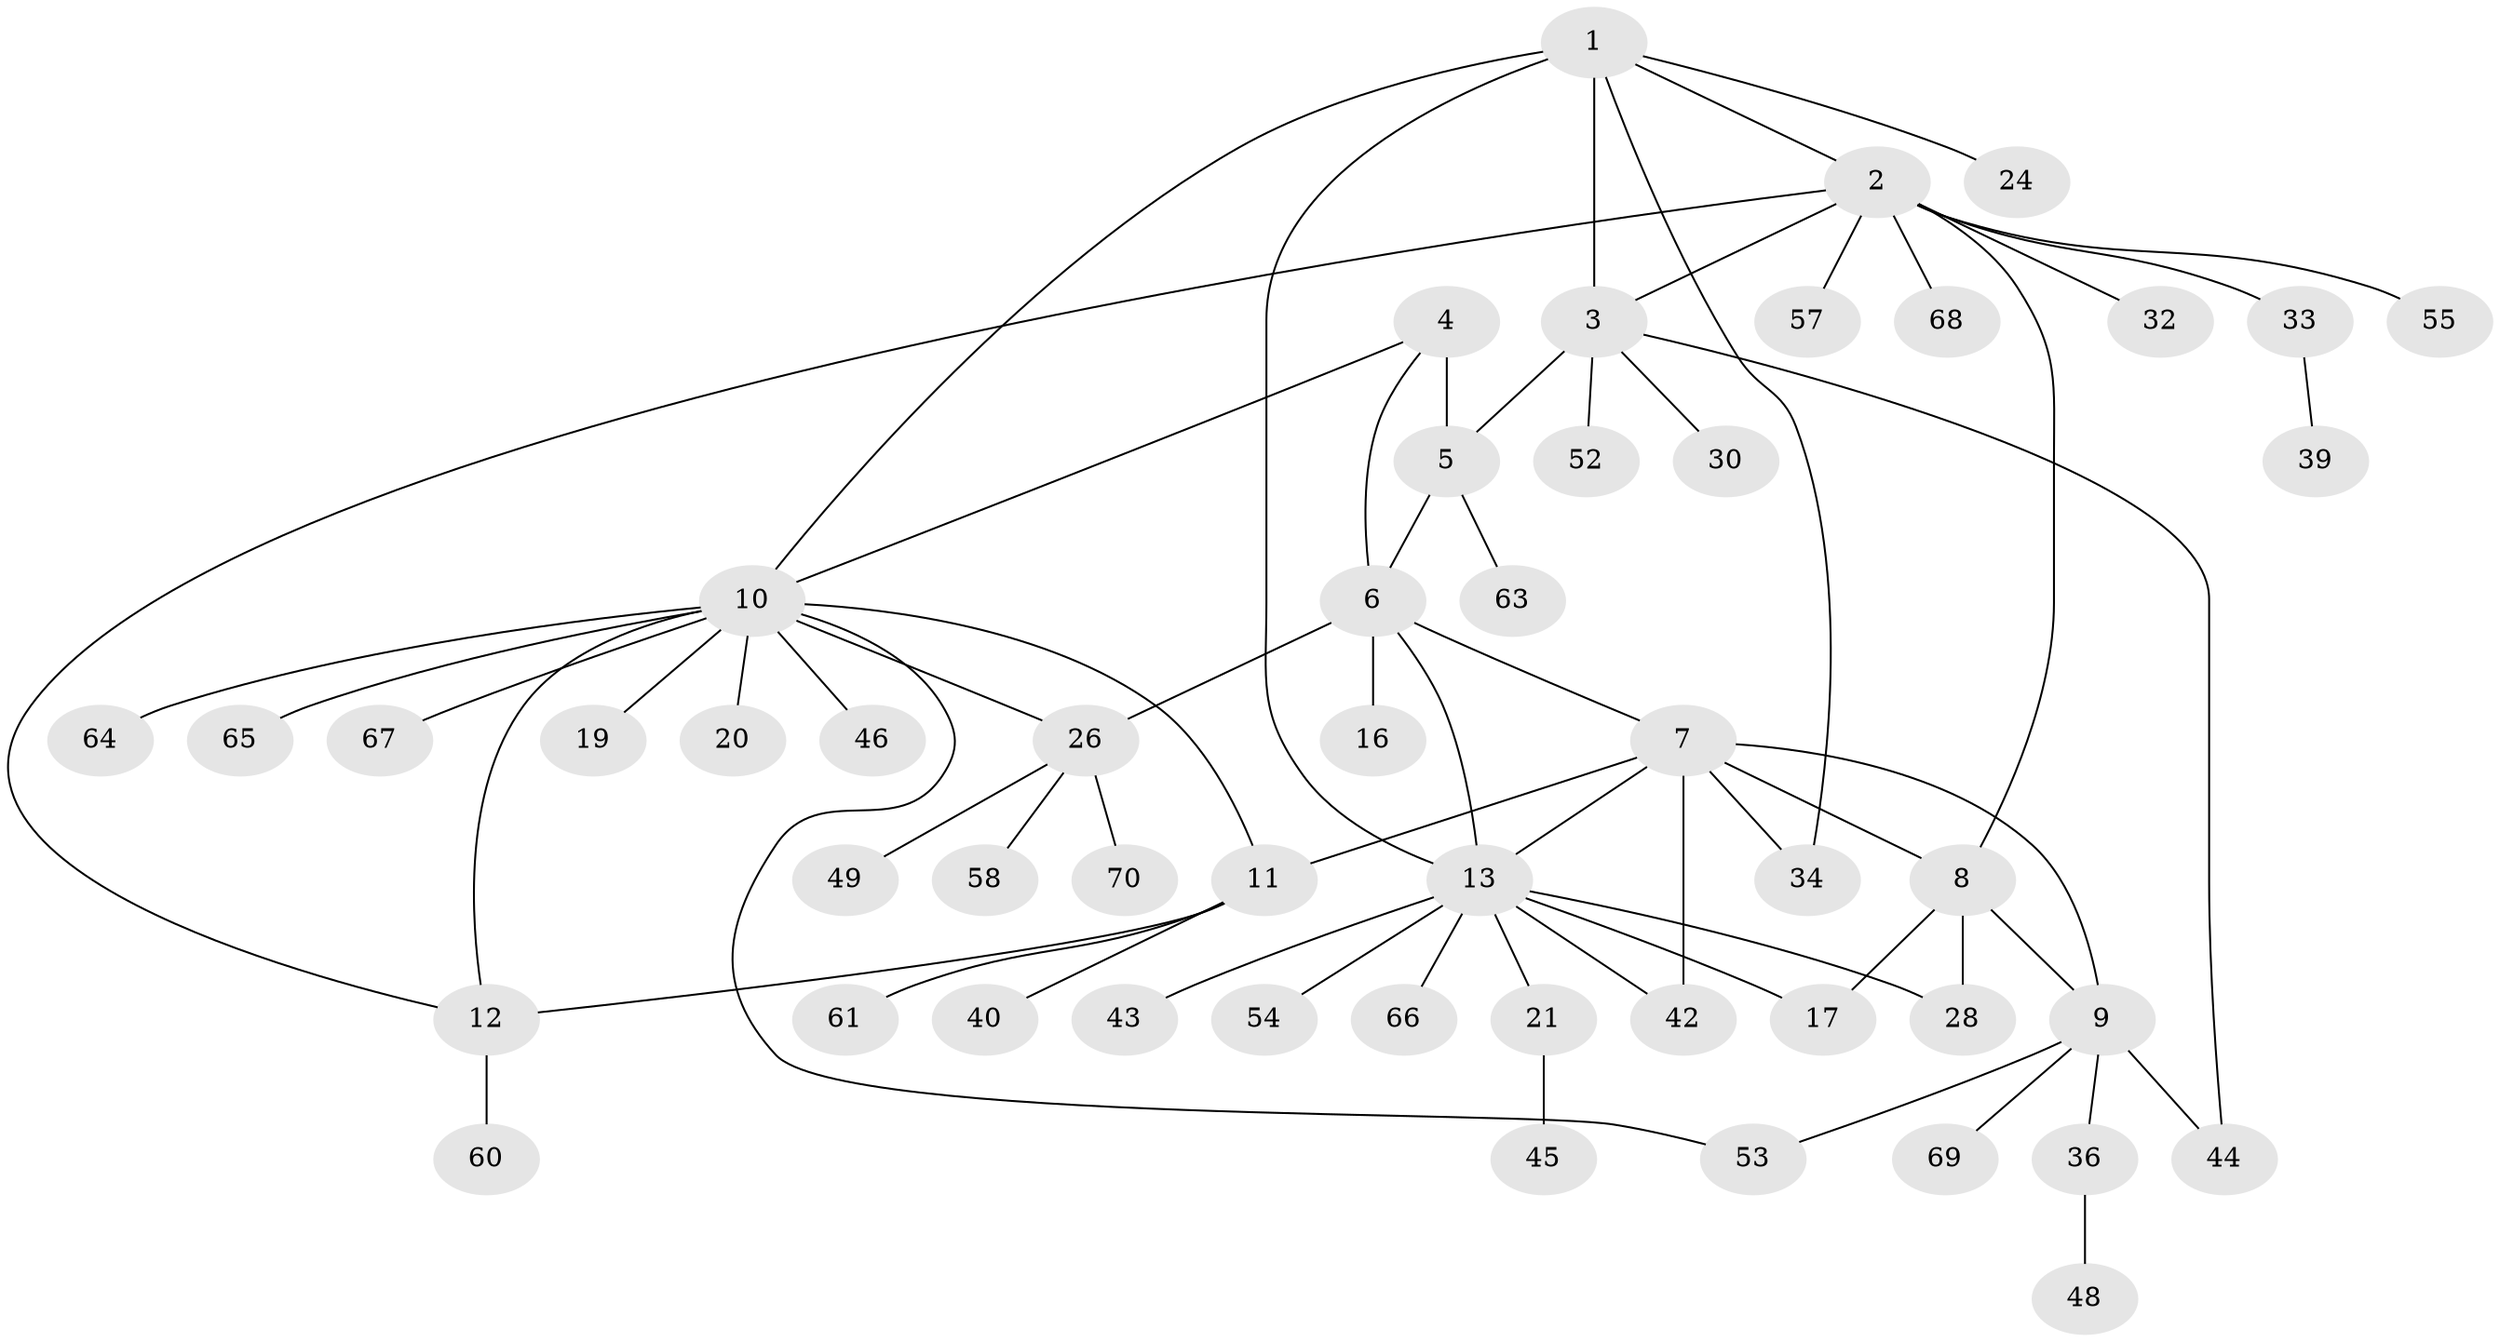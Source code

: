 // original degree distribution, {3: 0.08571428571428572, 10: 0.014285714285714285, 6: 0.07142857142857142, 4: 0.04285714285714286, 5: 0.014285714285714285, 7: 0.04285714285714286, 8: 0.014285714285714285, 12: 0.014285714285714285, 1: 0.5714285714285714, 2: 0.12857142857142856}
// Generated by graph-tools (version 1.1) at 2025/11/02/27/25 16:11:35]
// undirected, 51 vertices, 67 edges
graph export_dot {
graph [start="1"]
  node [color=gray90,style=filled];
  1 [super="+15"];
  2 [super="+59"];
  3 [super="+18"];
  4 [super="+23"];
  5 [super="+38"];
  6 [super="+50"];
  7 [super="+31"];
  8 [super="+25"];
  9 [super="+47"];
  10 [super="+29"];
  11 [super="+37"];
  12 [super="+27"];
  13 [super="+14"];
  16;
  17 [super="+41"];
  19;
  20;
  21 [super="+22"];
  24;
  26 [super="+62"];
  28 [super="+56"];
  30;
  32;
  33 [super="+35"];
  34;
  36;
  39;
  40;
  42;
  43;
  44 [super="+51"];
  45;
  46;
  48;
  49;
  52;
  53;
  54;
  55;
  57;
  58;
  60;
  61;
  63;
  64;
  65;
  66;
  67;
  68;
  69;
  70;
  1 -- 2;
  1 -- 3;
  1 -- 34;
  1 -- 24;
  1 -- 10;
  1 -- 13 [weight=2];
  2 -- 3;
  2 -- 8;
  2 -- 12;
  2 -- 32;
  2 -- 33;
  2 -- 55;
  2 -- 57;
  2 -- 68;
  3 -- 5;
  3 -- 44;
  3 -- 52;
  3 -- 30;
  4 -- 5;
  4 -- 6;
  4 -- 10;
  5 -- 6;
  5 -- 63;
  6 -- 7;
  6 -- 16;
  6 -- 13;
  6 -- 26;
  7 -- 8;
  7 -- 9;
  7 -- 11;
  7 -- 13;
  7 -- 34;
  7 -- 42;
  8 -- 9;
  8 -- 17;
  8 -- 28;
  9 -- 36;
  9 -- 44;
  9 -- 53;
  9 -- 69;
  10 -- 11;
  10 -- 12;
  10 -- 19;
  10 -- 20;
  10 -- 26;
  10 -- 53;
  10 -- 64;
  10 -- 65;
  10 -- 67;
  10 -- 46;
  11 -- 12;
  11 -- 40;
  11 -- 61;
  12 -- 60;
  13 -- 21;
  13 -- 28;
  13 -- 54;
  13 -- 66;
  13 -- 42;
  13 -- 43;
  13 -- 17;
  21 -- 45;
  26 -- 49;
  26 -- 58;
  26 -- 70;
  33 -- 39;
  36 -- 48;
}
